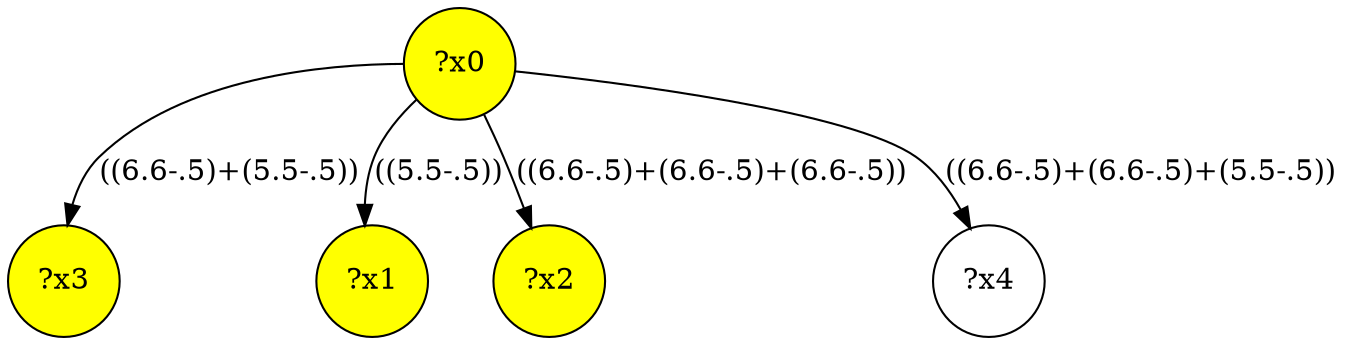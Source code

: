 digraph g {
	x3 [fillcolor="yellow", style="filled," shape=circle, label="?x3"];
	x1 [fillcolor="yellow", style="filled," shape=circle, label="?x1"];
	x2 [fillcolor="yellow", style="filled," shape=circle, label="?x2"];
	x0 [fillcolor="yellow", style="filled," shape=circle, label="?x0"];
	x0 -> x1 [label="((5.5-.5))"];
	x0 -> x2 [label="((6.6-.5)+(6.6-.5)+(6.6-.5))"];
	x0 -> x3 [label="((6.6-.5)+(5.5-.5))"];
	x4 [shape=circle, label="?x4"];
	x0 -> x4 [label="((6.6-.5)+(6.6-.5)+(5.5-.5))"];
}
